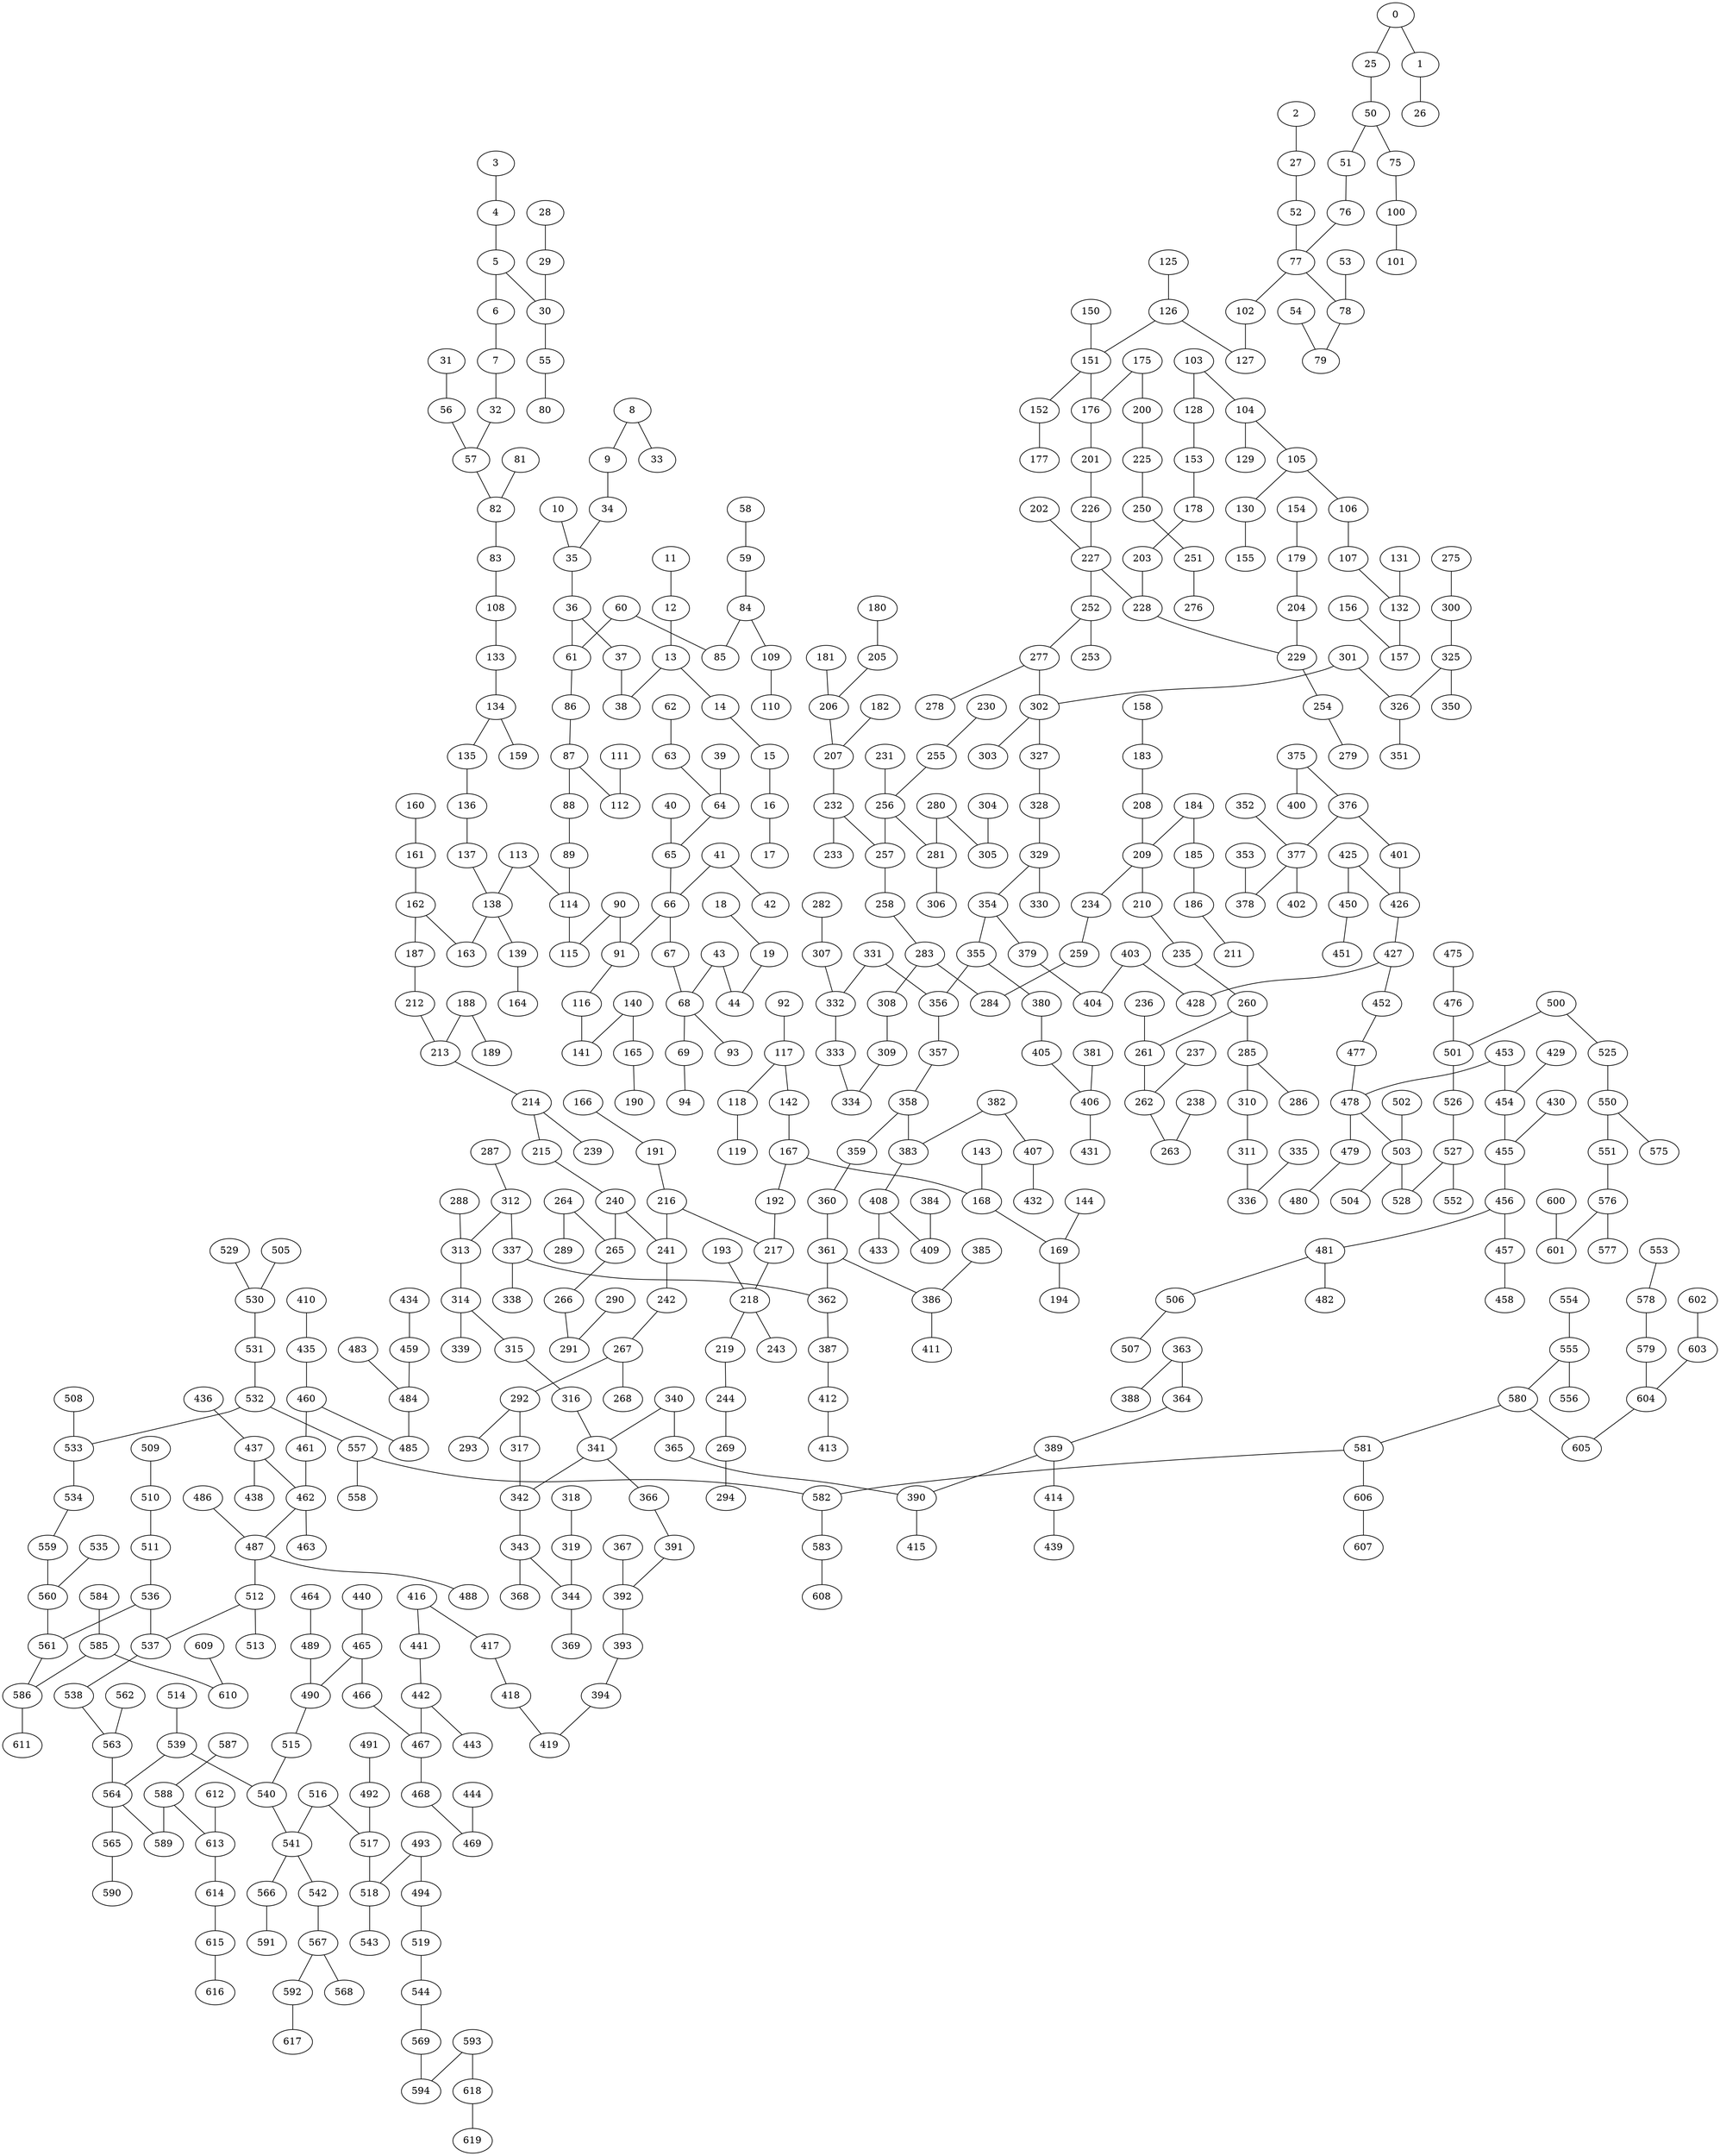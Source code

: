 graph{
534 -- 559;
505 -- 530;
450 -- 451;
15 -- 16;
539 -- 540;
215 -- 240;
292 -- 317;
329 -- 354;
416 -- 417;
465 -- 466;
417 -- 418;
187 -- 212;
337 -- 362;
214 -- 215;
213 -- 214;
312 -- 337;
212 -- 213;
359 -- 360;
32 -- 57;
476 -- 501;
184 -- 209;
231 -- 256;
86 -- 87;
41 -- 66;
209 -- 234;
302 -- 327;
328 -- 329;
167 -- 192;
188 -- 189;
486 -- 487;
544 -- 569;
503 -- 504;
275 -- 300;
227 -- 252;
427 -- 428;
90 -- 115;
483 -- 484;
379 -- 404;
618 -- 619;
564 -- 565;
81 -- 82;
465 -- 490;
8 -- 33;
228 -- 229;
536 -- 561;
581 -- 606;
360 -- 361;
539 -- 564;
240 -- 241;
418 -- 419;
218 -- 219;
316 -- 341;
464 -- 489;
77 -- 78;
361 -- 362;
315 -- 316;
166 -- 191;
459 -- 484;
40 -- 65;
206 -- 207;
501 -- 526;
29 -- 30;
318 -- 319;
280 -- 281;
203 -- 228;
192 -- 217;
36 -- 61;
8 -- 9;
204 -- 229;
151 -- 152;
191 -- 216;
478 -- 503;
156 -- 157;
375 -- 400;
52 -- 77;
59 -- 84;
140 -- 141;
426 -- 427;
461 -- 462;
61 -- 86;
553 -- 578;
135 -- 136;
430 -- 455;
201 -- 226;
151 -- 176;
560 -- 561;
136 -- 137;
403 -- 404;
331 -- 356;
559 -- 560;
309 -- 334;
563 -- 564;
401 -- 426;
53 -- 78;
202 -- 227;
255 -- 256;
555 -- 580;
588 -- 589;
554 -- 555;
602 -- 603;
579 -- 604;
531 -- 532;
587 -- 588;
489 -- 490;
307 -- 332;
407 -- 432;
565 -- 590;
108 -- 133;
60 -- 61;
153 -- 178;
264 -- 265;
282 -- 307;
434 -- 459;
491 -- 492;
562 -- 563;
25 -- 50;
515 -- 540;
256 -- 257;
12 -- 13;
342 -- 343;
460 -- 461;
535 -- 560;
144 -- 169;
375 -- 376;
230 -- 255;
188 -- 213;
182 -- 207;
410 -- 435;
36 -- 37;
537 -- 538;
532 -- 533;
56 -- 57;
308 -- 309;
493 -- 518;
84 -- 85;
581 -- 582;
452 -- 477;
252 -- 253;
142 -- 167;
453 -- 454;
77 -- 102;
63 -- 64;
0 -- 25;
585 -- 586;
181 -- 206;
376 -- 401;
5 -- 6;
2 -- 27;
175 -- 176;
1 -- 26;
225 -- 250;
9 -- 34;
200 -- 225;
290 -- 291;
260 -- 261;
287 -- 312;
283 -- 284;
179 -- 204;
280 -- 305;
453 -- 478;
103 -- 128;
83 -- 108;
237 -- 262;
467 -- 468;
487 -- 512;
312 -- 313;
612 -- 613;
578 -- 579;
105 -- 106;
3 -- 4;
6 -- 7;
232 -- 257;
4 -- 5;
335 -- 336;
87 -- 88;
604 -- 605;
512 -- 537;
89 -- 114;
377 -- 402;
134 -- 135;
113 -- 138;
66 -- 91;
252 -- 277;
357 -- 358;
68 -- 69;
205 -- 206;
10 -- 35;
57 -- 82;
54 -- 79;
11 -- 12;
7 -- 32;
340 -- 341;
527 -- 528;
356 -- 357;
111 -- 112;
217 -- 218;
62 -- 63;
50 -- 75;
51 -- 76;
313 -- 314;
532 -- 557;
128 -- 153;
341 -- 366;
267 -- 292;
251 -- 276;
364 -- 389;
429 -- 454;
175 -- 200;
529 -- 530;
241 -- 242;
226 -- 227;
444 -- 469;
354 -- 355;
183 -- 208;
355 -- 356;
314 -- 315;
358 -- 359;
466 -- 467;
367 -- 392;
538 -- 563;
126 -- 151;
138 -- 163;
88 -- 89;
242 -- 267;
137 -- 138;
510 -- 511;
258 -- 283;
500 -- 501;
259 -- 284;
277 -- 302;
234 -- 259;
176 -- 201;
162 -- 187;
283 -- 308;
381 -- 406;
437 -- 462;
160 -- 161;
262 -- 263;
60 -- 85;
219 -- 244;
561 -- 586;
325 -- 326;
391 -- 392;
576 -- 601;
50 -- 51;
216 -- 217;
427 -- 452;
319 -- 344;
118 -- 119;
102 -- 127;
265 -- 266;
442 -- 443;
261 -- 262;
236 -- 261;
138 -- 139;
35 -- 36;
385 -- 386;
389 -- 390;
300 -- 325;
365 -- 390;
516 -- 517;
326 -- 351;
235 -- 260;
301 -- 302;
64 -- 65;
39 -- 64;
462 -- 487;
566 -- 591;
139 -- 164;
353 -- 378;
208 -- 209;
34 -- 35;
327 -- 328;
133 -- 134;
277 -- 278;
536 -- 537;
84 -- 109;
229 -- 254;
18 -- 19;
362 -- 387;
580 -- 605;
90 -- 91;
436 -- 437;
311 -- 336;
317 -- 342;
285 -- 286;
567 -- 592;
516 -- 541;
264 -- 289;
511 -- 536;
131 -- 132;
541 -- 566;
125 -- 126;
104 -- 105;
363 -- 364;
31 -- 56;
154 -- 179;
91 -- 116;
30 -- 55;
580 -- 581;
456 -- 481;
257 -- 258;
593 -- 594;
76 -- 77;
103 -- 104;
193 -- 218;
490 -- 515;
210 -- 235;
67 -- 68;
301 -- 326;
361 -- 386;
462 -- 463;
169 -- 194;
382 -- 383;
442 -- 467;
603 -- 604;
158 -- 183;
355 -- 380;
126 -- 127;
178 -- 203;
209 -- 210;
254 -- 279;
352 -- 377;
218 -- 243;
457 -- 458;
456 -- 457;
477 -- 478;
481 -- 482;
78 -- 79;
383 -- 408;
564 -- 589;
304 -- 305;
435 -- 460;
600 -- 601;
65 -- 66;
518 -- 543;
269 -- 294;
533 -- 534;
455 -- 456;
43 -- 68;
340 -- 365;
100 -- 101;
440 -- 465;
363 -- 388;
256 -- 281;
87 -- 112;
408 -- 409;
314 -- 339;
227 -- 228;
576 -- 577;
302 -- 303;
82 -- 83;
207 -- 232;
492 -- 517;
69 -- 94;
376 -- 377;
105 -- 130;
331 -- 332;
541 -- 542;
240 -- 265;
5 -- 30;
494 -- 519;
113 -- 114;
267 -- 268;
180 -- 205;
502 -- 503;
13 -- 14;
569 -- 594;
92 -- 117;
593 -- 618;
186 -- 211;
288 -- 313;
19 -- 44;
150 -- 151;
107 -- 132;
386 -- 411;
28 -- 29;
425 -- 426;
514 -- 539;
0 -- 1;
460 -- 485;
377 -- 378;
244 -- 269;
285 -- 310;
116 -- 141;
526 -- 527;
606 -- 607;
487 -- 488;
281 -- 306;
530 -- 531;
325 -- 350;
390 -- 415;
525 -- 550;
310 -- 311;
441 -- 442;
66 -- 67;
394 -- 419;
454 -- 455;
557 -- 558;
27 -- 52;
414 -- 439;
260 -- 285;
588 -- 613;
106 -- 107;
425 -- 450;
152 -- 177;
517 -- 518;
503 -- 528;
384 -- 409;
232 -- 233;
393 -- 394;
509 -- 510;
216 -- 241;
75 -- 100;
161 -- 162;
567 -- 568;
405 -- 406;
184 -- 185;
344 -- 369;
58 -- 59;
540 -- 541;
512 -- 513;
214 -- 239;
68 -- 93;
519 -- 544;
468 -- 469;
117 -- 118;
592 -- 617;
117 -- 142;
584 -- 585;
387 -- 412;
392 -- 393;
403 -- 428;
140 -- 165;
586 -- 611;
341 -- 342;
613 -- 614;
337 -- 338;
130 -- 155;
43 -- 44;
437 -- 438;
551 -- 576;
550 -- 575;
332 -- 333;
406 -- 431;
481 -- 506;
292 -- 293;
557 -- 582;
162 -- 163;
168 -- 169;
506 -- 507;
13 -- 38;
366 -- 391;
389 -- 414;
250 -- 251;
143 -- 168;
542 -- 567;
333 -- 334;
16 -- 17;
238 -- 263;
614 -- 615;
609 -- 610;
582 -- 583;
380 -- 405;
615 -- 616;
382 -- 407;
109 -- 110;
343 -- 344;
41 -- 42;
329 -- 330;
527 -- 552;
165 -- 190;
555 -- 556;
134 -- 159;
508 -- 533;
104 -- 129;
583 -- 608;
412 -- 413;
500 -- 525;
550 -- 551;
478 -- 479;
484 -- 485;
585 -- 610;
55 -- 80;
132 -- 157;
416 -- 441;
266 -- 291;
114 -- 115;
185 -- 186;
354 -- 379;
493 -- 494;
479 -- 480;
408 -- 433;
37 -- 38;
343 -- 368;
167 -- 168;
14 -- 15;
475 -- 476;
358 -- 383;
}
